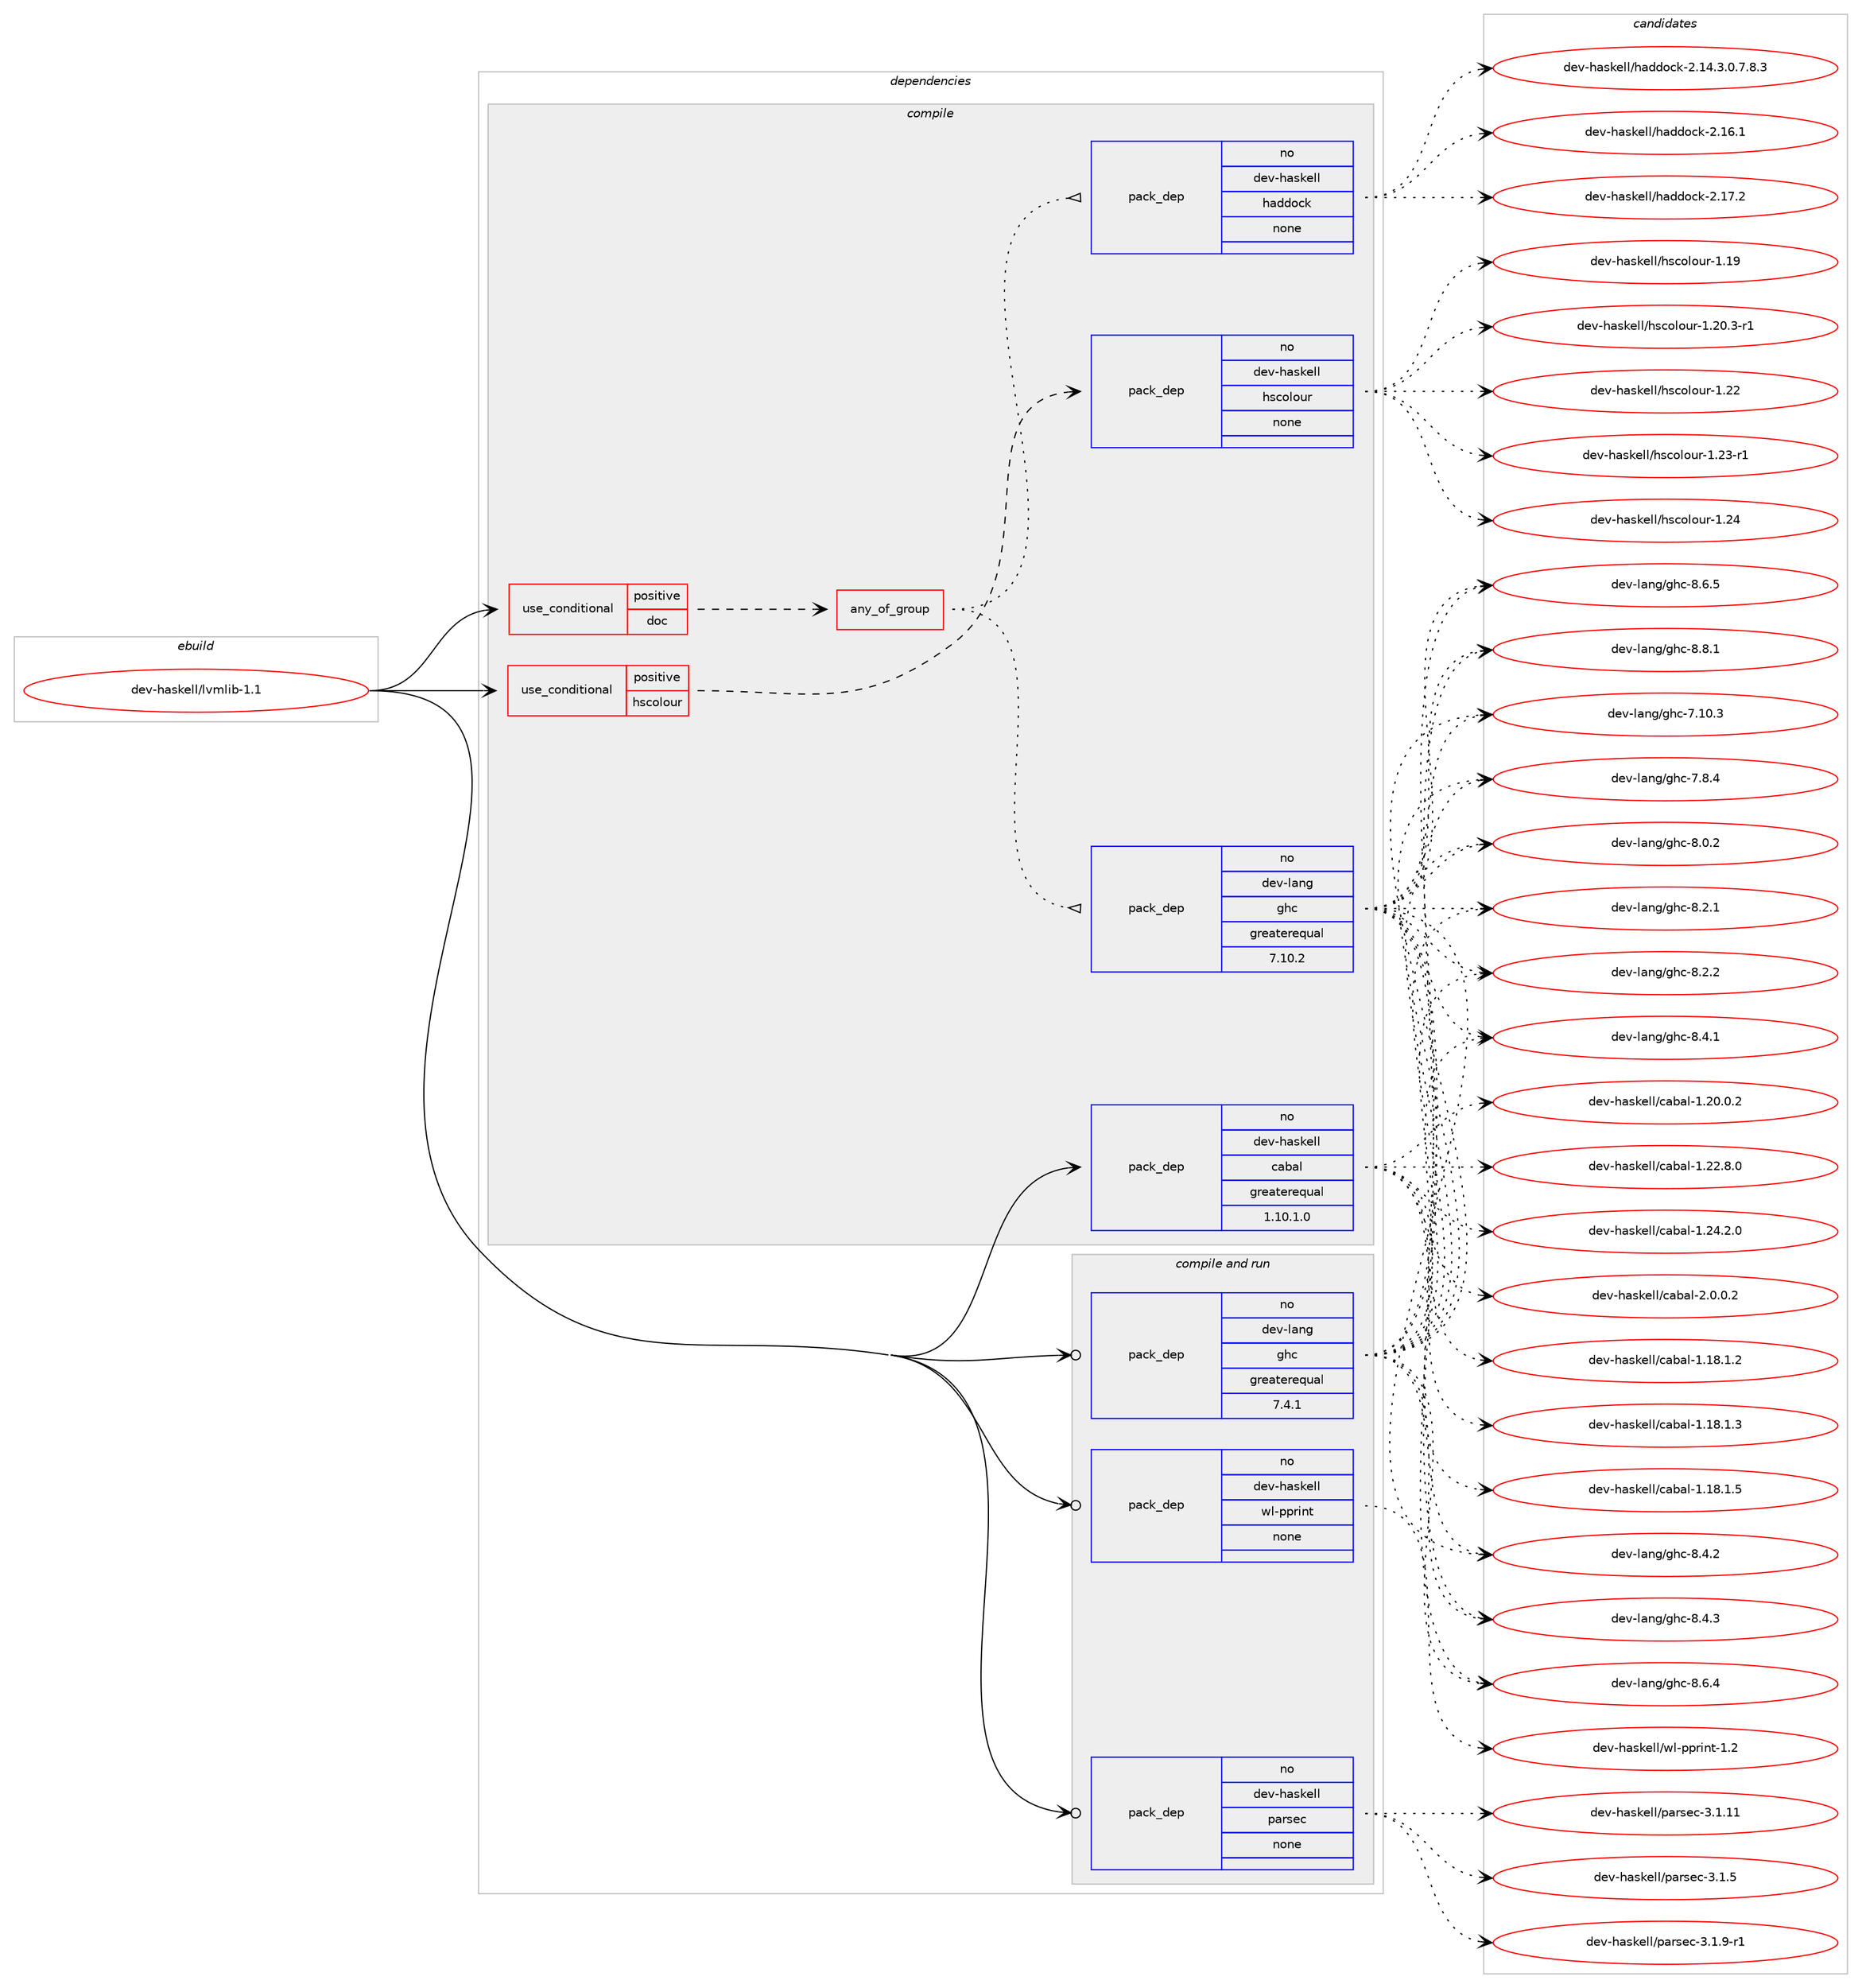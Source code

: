 digraph prolog {

# *************
# Graph options
# *************

newrank=true;
concentrate=true;
compound=true;
graph [rankdir=LR,fontname=Helvetica,fontsize=10,ranksep=1.5];#, ranksep=2.5, nodesep=0.2];
edge  [arrowhead=vee];
node  [fontname=Helvetica,fontsize=10];

# **********
# The ebuild
# **********

subgraph cluster_leftcol {
color=gray;
rank=same;
label=<<i>ebuild</i>>;
id [label="dev-haskell/lvmlib-1.1", color=red, width=4, href="../dev-haskell/lvmlib-1.1.svg"];
}

# ****************
# The dependencies
# ****************

subgraph cluster_midcol {
color=gray;
label=<<i>dependencies</i>>;
subgraph cluster_compile {
fillcolor="#eeeeee";
style=filled;
label=<<i>compile</i>>;
subgraph cond126699 {
dependency538774 [label=<<TABLE BORDER="0" CELLBORDER="1" CELLSPACING="0" CELLPADDING="4"><TR><TD ROWSPAN="3" CELLPADDING="10">use_conditional</TD></TR><TR><TD>positive</TD></TR><TR><TD>doc</TD></TR></TABLE>>, shape=none, color=red];
subgraph any10156 {
dependency538775 [label=<<TABLE BORDER="0" CELLBORDER="1" CELLSPACING="0" CELLPADDING="4"><TR><TD CELLPADDING="10">any_of_group</TD></TR></TABLE>>, shape=none, color=red];subgraph pack401562 {
dependency538776 [label=<<TABLE BORDER="0" CELLBORDER="1" CELLSPACING="0" CELLPADDING="4" WIDTH="220"><TR><TD ROWSPAN="6" CELLPADDING="30">pack_dep</TD></TR><TR><TD WIDTH="110">no</TD></TR><TR><TD>dev-haskell</TD></TR><TR><TD>haddock</TD></TR><TR><TD>none</TD></TR><TR><TD></TD></TR></TABLE>>, shape=none, color=blue];
}
dependency538775:e -> dependency538776:w [weight=20,style="dotted",arrowhead="oinv"];
subgraph pack401563 {
dependency538777 [label=<<TABLE BORDER="0" CELLBORDER="1" CELLSPACING="0" CELLPADDING="4" WIDTH="220"><TR><TD ROWSPAN="6" CELLPADDING="30">pack_dep</TD></TR><TR><TD WIDTH="110">no</TD></TR><TR><TD>dev-lang</TD></TR><TR><TD>ghc</TD></TR><TR><TD>greaterequal</TD></TR><TR><TD>7.10.2</TD></TR></TABLE>>, shape=none, color=blue];
}
dependency538775:e -> dependency538777:w [weight=20,style="dotted",arrowhead="oinv"];
}
dependency538774:e -> dependency538775:w [weight=20,style="dashed",arrowhead="vee"];
}
id:e -> dependency538774:w [weight=20,style="solid",arrowhead="vee"];
subgraph cond126700 {
dependency538778 [label=<<TABLE BORDER="0" CELLBORDER="1" CELLSPACING="0" CELLPADDING="4"><TR><TD ROWSPAN="3" CELLPADDING="10">use_conditional</TD></TR><TR><TD>positive</TD></TR><TR><TD>hscolour</TD></TR></TABLE>>, shape=none, color=red];
subgraph pack401564 {
dependency538779 [label=<<TABLE BORDER="0" CELLBORDER="1" CELLSPACING="0" CELLPADDING="4" WIDTH="220"><TR><TD ROWSPAN="6" CELLPADDING="30">pack_dep</TD></TR><TR><TD WIDTH="110">no</TD></TR><TR><TD>dev-haskell</TD></TR><TR><TD>hscolour</TD></TR><TR><TD>none</TD></TR><TR><TD></TD></TR></TABLE>>, shape=none, color=blue];
}
dependency538778:e -> dependency538779:w [weight=20,style="dashed",arrowhead="vee"];
}
id:e -> dependency538778:w [weight=20,style="solid",arrowhead="vee"];
subgraph pack401565 {
dependency538780 [label=<<TABLE BORDER="0" CELLBORDER="1" CELLSPACING="0" CELLPADDING="4" WIDTH="220"><TR><TD ROWSPAN="6" CELLPADDING="30">pack_dep</TD></TR><TR><TD WIDTH="110">no</TD></TR><TR><TD>dev-haskell</TD></TR><TR><TD>cabal</TD></TR><TR><TD>greaterequal</TD></TR><TR><TD>1.10.1.0</TD></TR></TABLE>>, shape=none, color=blue];
}
id:e -> dependency538780:w [weight=20,style="solid",arrowhead="vee"];
}
subgraph cluster_compileandrun {
fillcolor="#eeeeee";
style=filled;
label=<<i>compile and run</i>>;
subgraph pack401566 {
dependency538781 [label=<<TABLE BORDER="0" CELLBORDER="1" CELLSPACING="0" CELLPADDING="4" WIDTH="220"><TR><TD ROWSPAN="6" CELLPADDING="30">pack_dep</TD></TR><TR><TD WIDTH="110">no</TD></TR><TR><TD>dev-haskell</TD></TR><TR><TD>parsec</TD></TR><TR><TD>none</TD></TR><TR><TD></TD></TR></TABLE>>, shape=none, color=blue];
}
id:e -> dependency538781:w [weight=20,style="solid",arrowhead="odotvee"];
subgraph pack401567 {
dependency538782 [label=<<TABLE BORDER="0" CELLBORDER="1" CELLSPACING="0" CELLPADDING="4" WIDTH="220"><TR><TD ROWSPAN="6" CELLPADDING="30">pack_dep</TD></TR><TR><TD WIDTH="110">no</TD></TR><TR><TD>dev-haskell</TD></TR><TR><TD>wl-pprint</TD></TR><TR><TD>none</TD></TR><TR><TD></TD></TR></TABLE>>, shape=none, color=blue];
}
id:e -> dependency538782:w [weight=20,style="solid",arrowhead="odotvee"];
subgraph pack401568 {
dependency538783 [label=<<TABLE BORDER="0" CELLBORDER="1" CELLSPACING="0" CELLPADDING="4" WIDTH="220"><TR><TD ROWSPAN="6" CELLPADDING="30">pack_dep</TD></TR><TR><TD WIDTH="110">no</TD></TR><TR><TD>dev-lang</TD></TR><TR><TD>ghc</TD></TR><TR><TD>greaterequal</TD></TR><TR><TD>7.4.1</TD></TR></TABLE>>, shape=none, color=blue];
}
id:e -> dependency538783:w [weight=20,style="solid",arrowhead="odotvee"];
}
subgraph cluster_run {
fillcolor="#eeeeee";
style=filled;
label=<<i>run</i>>;
}
}

# **************
# The candidates
# **************

subgraph cluster_choices {
rank=same;
color=gray;
label=<<i>candidates</i>>;

subgraph choice401562 {
color=black;
nodesep=1;
choice1001011184510497115107101108108471049710010011199107455046495246514648465546564651 [label="dev-haskell/haddock-2.14.3.0.7.8.3", color=red, width=4,href="../dev-haskell/haddock-2.14.3.0.7.8.3.svg"];
choice100101118451049711510710110810847104971001001119910745504649544649 [label="dev-haskell/haddock-2.16.1", color=red, width=4,href="../dev-haskell/haddock-2.16.1.svg"];
choice100101118451049711510710110810847104971001001119910745504649554650 [label="dev-haskell/haddock-2.17.2", color=red, width=4,href="../dev-haskell/haddock-2.17.2.svg"];
dependency538776:e -> choice1001011184510497115107101108108471049710010011199107455046495246514648465546564651:w [style=dotted,weight="100"];
dependency538776:e -> choice100101118451049711510710110810847104971001001119910745504649544649:w [style=dotted,weight="100"];
dependency538776:e -> choice100101118451049711510710110810847104971001001119910745504649554650:w [style=dotted,weight="100"];
}
subgraph choice401563 {
color=black;
nodesep=1;
choice1001011184510897110103471031049945554649484651 [label="dev-lang/ghc-7.10.3", color=red, width=4,href="../dev-lang/ghc-7.10.3.svg"];
choice10010111845108971101034710310499455546564652 [label="dev-lang/ghc-7.8.4", color=red, width=4,href="../dev-lang/ghc-7.8.4.svg"];
choice10010111845108971101034710310499455646484650 [label="dev-lang/ghc-8.0.2", color=red, width=4,href="../dev-lang/ghc-8.0.2.svg"];
choice10010111845108971101034710310499455646504649 [label="dev-lang/ghc-8.2.1", color=red, width=4,href="../dev-lang/ghc-8.2.1.svg"];
choice10010111845108971101034710310499455646504650 [label="dev-lang/ghc-8.2.2", color=red, width=4,href="../dev-lang/ghc-8.2.2.svg"];
choice10010111845108971101034710310499455646524649 [label="dev-lang/ghc-8.4.1", color=red, width=4,href="../dev-lang/ghc-8.4.1.svg"];
choice10010111845108971101034710310499455646524650 [label="dev-lang/ghc-8.4.2", color=red, width=4,href="../dev-lang/ghc-8.4.2.svg"];
choice10010111845108971101034710310499455646524651 [label="dev-lang/ghc-8.4.3", color=red, width=4,href="../dev-lang/ghc-8.4.3.svg"];
choice10010111845108971101034710310499455646544652 [label="dev-lang/ghc-8.6.4", color=red, width=4,href="../dev-lang/ghc-8.6.4.svg"];
choice10010111845108971101034710310499455646544653 [label="dev-lang/ghc-8.6.5", color=red, width=4,href="../dev-lang/ghc-8.6.5.svg"];
choice10010111845108971101034710310499455646564649 [label="dev-lang/ghc-8.8.1", color=red, width=4,href="../dev-lang/ghc-8.8.1.svg"];
dependency538777:e -> choice1001011184510897110103471031049945554649484651:w [style=dotted,weight="100"];
dependency538777:e -> choice10010111845108971101034710310499455546564652:w [style=dotted,weight="100"];
dependency538777:e -> choice10010111845108971101034710310499455646484650:w [style=dotted,weight="100"];
dependency538777:e -> choice10010111845108971101034710310499455646504649:w [style=dotted,weight="100"];
dependency538777:e -> choice10010111845108971101034710310499455646504650:w [style=dotted,weight="100"];
dependency538777:e -> choice10010111845108971101034710310499455646524649:w [style=dotted,weight="100"];
dependency538777:e -> choice10010111845108971101034710310499455646524650:w [style=dotted,weight="100"];
dependency538777:e -> choice10010111845108971101034710310499455646524651:w [style=dotted,weight="100"];
dependency538777:e -> choice10010111845108971101034710310499455646544652:w [style=dotted,weight="100"];
dependency538777:e -> choice10010111845108971101034710310499455646544653:w [style=dotted,weight="100"];
dependency538777:e -> choice10010111845108971101034710310499455646564649:w [style=dotted,weight="100"];
}
subgraph choice401564 {
color=black;
nodesep=1;
choice100101118451049711510710110810847104115991111081111171144549464957 [label="dev-haskell/hscolour-1.19", color=red, width=4,href="../dev-haskell/hscolour-1.19.svg"];
choice10010111845104971151071011081084710411599111108111117114454946504846514511449 [label="dev-haskell/hscolour-1.20.3-r1", color=red, width=4,href="../dev-haskell/hscolour-1.20.3-r1.svg"];
choice100101118451049711510710110810847104115991111081111171144549465050 [label="dev-haskell/hscolour-1.22", color=red, width=4,href="../dev-haskell/hscolour-1.22.svg"];
choice1001011184510497115107101108108471041159911110811111711445494650514511449 [label="dev-haskell/hscolour-1.23-r1", color=red, width=4,href="../dev-haskell/hscolour-1.23-r1.svg"];
choice100101118451049711510710110810847104115991111081111171144549465052 [label="dev-haskell/hscolour-1.24", color=red, width=4,href="../dev-haskell/hscolour-1.24.svg"];
dependency538779:e -> choice100101118451049711510710110810847104115991111081111171144549464957:w [style=dotted,weight="100"];
dependency538779:e -> choice10010111845104971151071011081084710411599111108111117114454946504846514511449:w [style=dotted,weight="100"];
dependency538779:e -> choice100101118451049711510710110810847104115991111081111171144549465050:w [style=dotted,weight="100"];
dependency538779:e -> choice1001011184510497115107101108108471041159911110811111711445494650514511449:w [style=dotted,weight="100"];
dependency538779:e -> choice100101118451049711510710110810847104115991111081111171144549465052:w [style=dotted,weight="100"];
}
subgraph choice401565 {
color=black;
nodesep=1;
choice10010111845104971151071011081084799979897108454946495646494650 [label="dev-haskell/cabal-1.18.1.2", color=red, width=4,href="../dev-haskell/cabal-1.18.1.2.svg"];
choice10010111845104971151071011081084799979897108454946495646494651 [label="dev-haskell/cabal-1.18.1.3", color=red, width=4,href="../dev-haskell/cabal-1.18.1.3.svg"];
choice10010111845104971151071011081084799979897108454946495646494653 [label="dev-haskell/cabal-1.18.1.5", color=red, width=4,href="../dev-haskell/cabal-1.18.1.5.svg"];
choice10010111845104971151071011081084799979897108454946504846484650 [label="dev-haskell/cabal-1.20.0.2", color=red, width=4,href="../dev-haskell/cabal-1.20.0.2.svg"];
choice10010111845104971151071011081084799979897108454946505046564648 [label="dev-haskell/cabal-1.22.8.0", color=red, width=4,href="../dev-haskell/cabal-1.22.8.0.svg"];
choice10010111845104971151071011081084799979897108454946505246504648 [label="dev-haskell/cabal-1.24.2.0", color=red, width=4,href="../dev-haskell/cabal-1.24.2.0.svg"];
choice100101118451049711510710110810847999798971084550464846484650 [label="dev-haskell/cabal-2.0.0.2", color=red, width=4,href="../dev-haskell/cabal-2.0.0.2.svg"];
dependency538780:e -> choice10010111845104971151071011081084799979897108454946495646494650:w [style=dotted,weight="100"];
dependency538780:e -> choice10010111845104971151071011081084799979897108454946495646494651:w [style=dotted,weight="100"];
dependency538780:e -> choice10010111845104971151071011081084799979897108454946495646494653:w [style=dotted,weight="100"];
dependency538780:e -> choice10010111845104971151071011081084799979897108454946504846484650:w [style=dotted,weight="100"];
dependency538780:e -> choice10010111845104971151071011081084799979897108454946505046564648:w [style=dotted,weight="100"];
dependency538780:e -> choice10010111845104971151071011081084799979897108454946505246504648:w [style=dotted,weight="100"];
dependency538780:e -> choice100101118451049711510710110810847999798971084550464846484650:w [style=dotted,weight="100"];
}
subgraph choice401566 {
color=black;
nodesep=1;
choice100101118451049711510710110810847112971141151019945514649464949 [label="dev-haskell/parsec-3.1.11", color=red, width=4,href="../dev-haskell/parsec-3.1.11.svg"];
choice1001011184510497115107101108108471129711411510199455146494653 [label="dev-haskell/parsec-3.1.5", color=red, width=4,href="../dev-haskell/parsec-3.1.5.svg"];
choice10010111845104971151071011081084711297114115101994551464946574511449 [label="dev-haskell/parsec-3.1.9-r1", color=red, width=4,href="../dev-haskell/parsec-3.1.9-r1.svg"];
dependency538781:e -> choice100101118451049711510710110810847112971141151019945514649464949:w [style=dotted,weight="100"];
dependency538781:e -> choice1001011184510497115107101108108471129711411510199455146494653:w [style=dotted,weight="100"];
dependency538781:e -> choice10010111845104971151071011081084711297114115101994551464946574511449:w [style=dotted,weight="100"];
}
subgraph choice401567 {
color=black;
nodesep=1;
choice1001011184510497115107101108108471191084511211211410511011645494650 [label="dev-haskell/wl-pprint-1.2", color=red, width=4,href="../dev-haskell/wl-pprint-1.2.svg"];
dependency538782:e -> choice1001011184510497115107101108108471191084511211211410511011645494650:w [style=dotted,weight="100"];
}
subgraph choice401568 {
color=black;
nodesep=1;
choice1001011184510897110103471031049945554649484651 [label="dev-lang/ghc-7.10.3", color=red, width=4,href="../dev-lang/ghc-7.10.3.svg"];
choice10010111845108971101034710310499455546564652 [label="dev-lang/ghc-7.8.4", color=red, width=4,href="../dev-lang/ghc-7.8.4.svg"];
choice10010111845108971101034710310499455646484650 [label="dev-lang/ghc-8.0.2", color=red, width=4,href="../dev-lang/ghc-8.0.2.svg"];
choice10010111845108971101034710310499455646504649 [label="dev-lang/ghc-8.2.1", color=red, width=4,href="../dev-lang/ghc-8.2.1.svg"];
choice10010111845108971101034710310499455646504650 [label="dev-lang/ghc-8.2.2", color=red, width=4,href="../dev-lang/ghc-8.2.2.svg"];
choice10010111845108971101034710310499455646524649 [label="dev-lang/ghc-8.4.1", color=red, width=4,href="../dev-lang/ghc-8.4.1.svg"];
choice10010111845108971101034710310499455646524650 [label="dev-lang/ghc-8.4.2", color=red, width=4,href="../dev-lang/ghc-8.4.2.svg"];
choice10010111845108971101034710310499455646524651 [label="dev-lang/ghc-8.4.3", color=red, width=4,href="../dev-lang/ghc-8.4.3.svg"];
choice10010111845108971101034710310499455646544652 [label="dev-lang/ghc-8.6.4", color=red, width=4,href="../dev-lang/ghc-8.6.4.svg"];
choice10010111845108971101034710310499455646544653 [label="dev-lang/ghc-8.6.5", color=red, width=4,href="../dev-lang/ghc-8.6.5.svg"];
choice10010111845108971101034710310499455646564649 [label="dev-lang/ghc-8.8.1", color=red, width=4,href="../dev-lang/ghc-8.8.1.svg"];
dependency538783:e -> choice1001011184510897110103471031049945554649484651:w [style=dotted,weight="100"];
dependency538783:e -> choice10010111845108971101034710310499455546564652:w [style=dotted,weight="100"];
dependency538783:e -> choice10010111845108971101034710310499455646484650:w [style=dotted,weight="100"];
dependency538783:e -> choice10010111845108971101034710310499455646504649:w [style=dotted,weight="100"];
dependency538783:e -> choice10010111845108971101034710310499455646504650:w [style=dotted,weight="100"];
dependency538783:e -> choice10010111845108971101034710310499455646524649:w [style=dotted,weight="100"];
dependency538783:e -> choice10010111845108971101034710310499455646524650:w [style=dotted,weight="100"];
dependency538783:e -> choice10010111845108971101034710310499455646524651:w [style=dotted,weight="100"];
dependency538783:e -> choice10010111845108971101034710310499455646544652:w [style=dotted,weight="100"];
dependency538783:e -> choice10010111845108971101034710310499455646544653:w [style=dotted,weight="100"];
dependency538783:e -> choice10010111845108971101034710310499455646564649:w [style=dotted,weight="100"];
}
}

}
